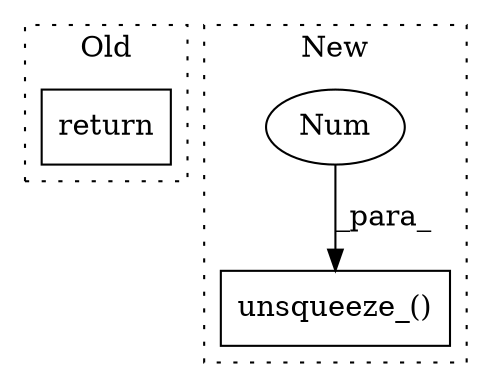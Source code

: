 digraph G {
subgraph cluster0 {
1 [label="return" a="93" s="3232" l="7" shape="box"];
label = "Old";
style="dotted";
}
subgraph cluster1 {
2 [label="unsqueeze_()" a="75" s="3306,3328" l="20,1" shape="box"];
3 [label="Num" a="76" s="3326" l="2" shape="ellipse"];
label = "New";
style="dotted";
}
3 -> 2 [label="_para_"];
}
